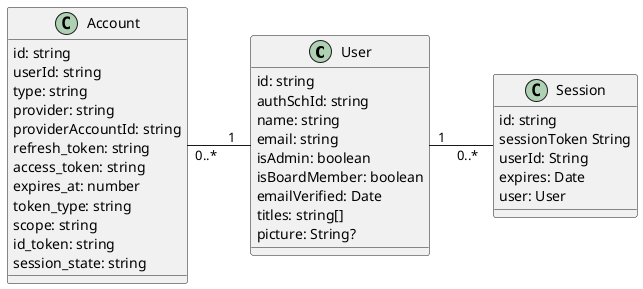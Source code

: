 @startuml impulzus2

class User {
    id: string
    authSchId: string
    name: string
    email: string
    isAdmin: boolean
    isBoardMember: boolean
    emailVerified: Date
    titles: string[]
    picture: String?
}

class Account {
    id: string
    userId: string
    type: string
    provider: string
    providerAccountId: string
    refresh_token: string
    access_token: string
    expires_at: number
    token_type: string
    scope: string
    id_token: string
    session_state: string
}

class Session {
    id: string
    sessionToken String
    userId: String
    expires: Date
    user: User
}

User "1" -right- "0..*  " Session : \t
User "1  " -left- "0..*" Account : \t

@enduml
